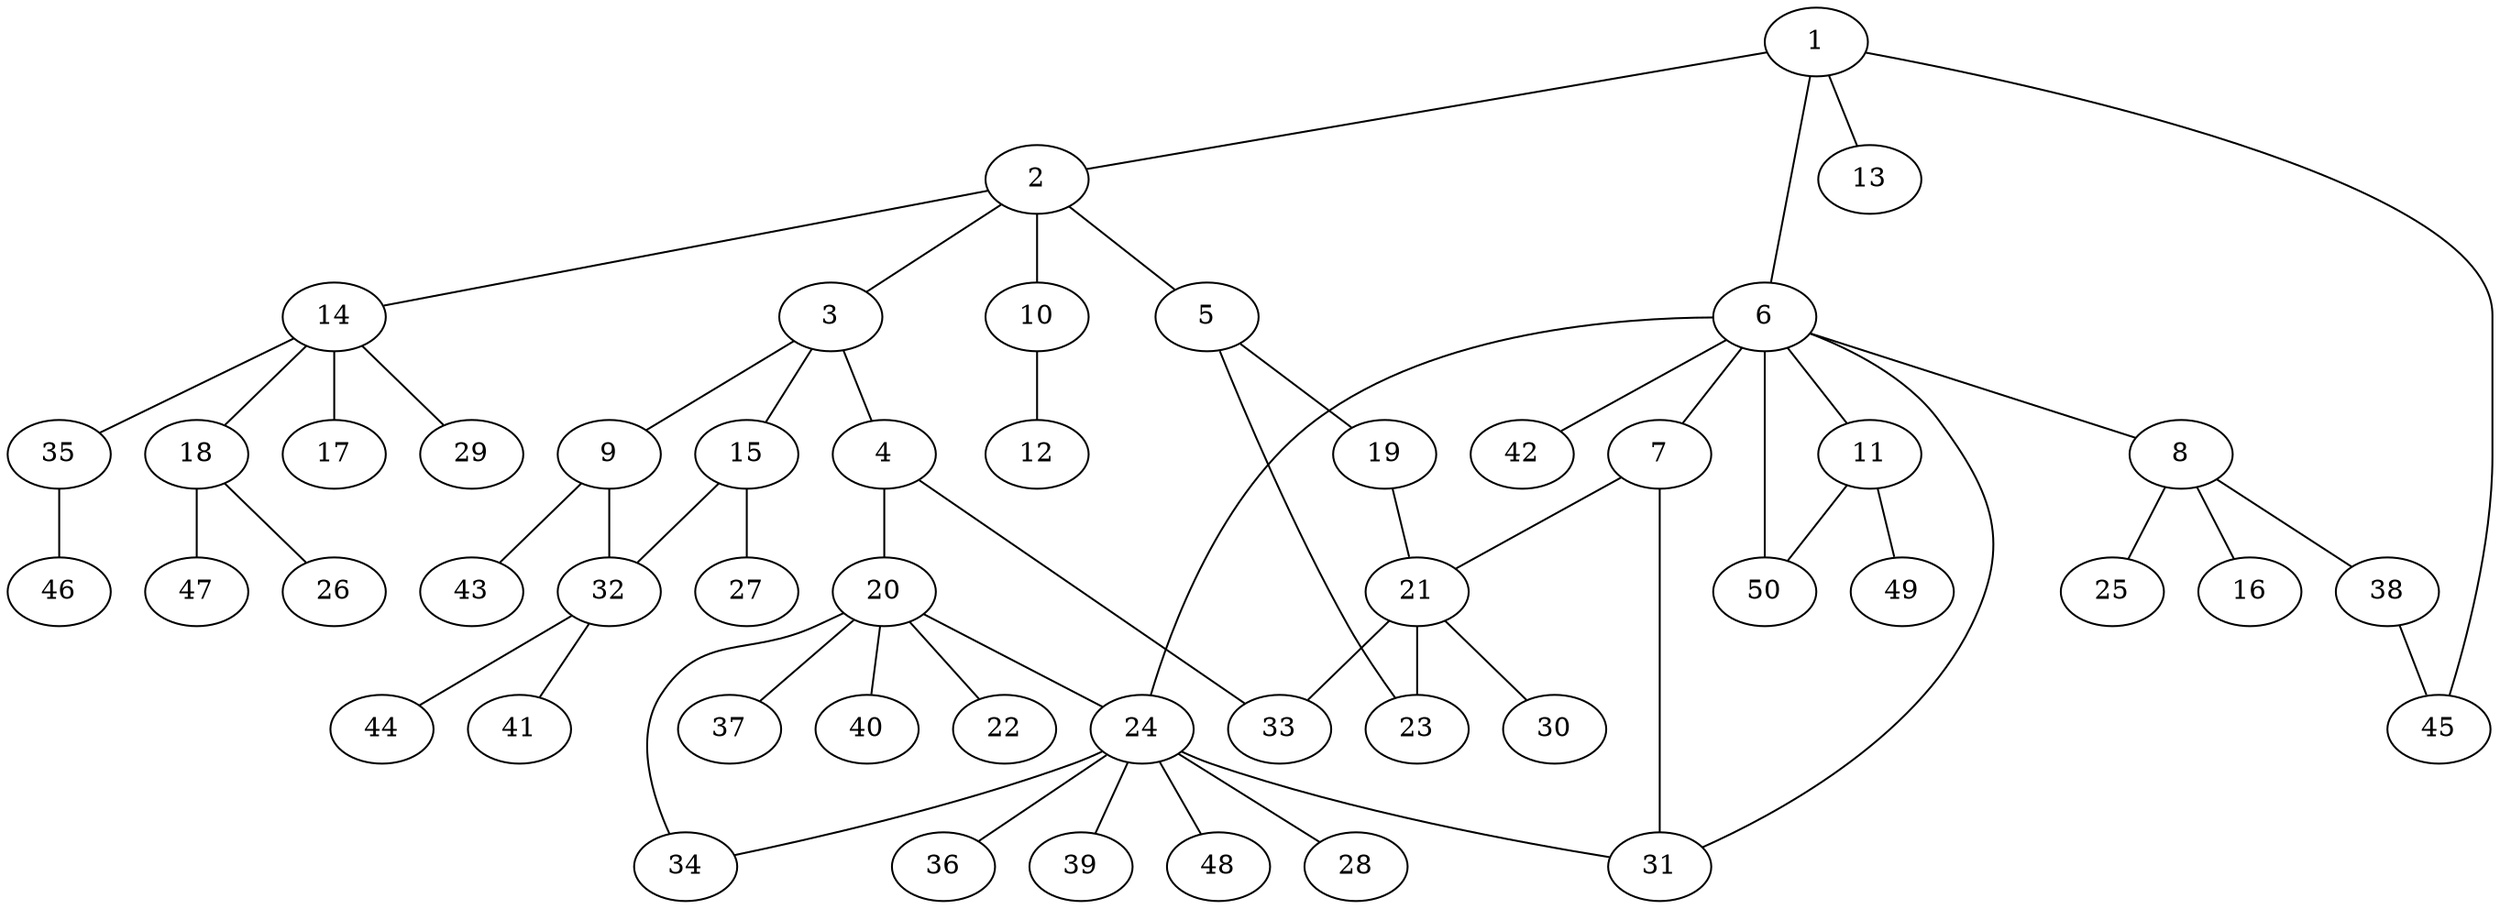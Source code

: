graph graphname {1--2
1--6
1--13
1--45
2--3
2--5
2--10
2--14
3--4
3--9
3--15
4--20
4--33
5--19
5--23
6--7
6--8
6--11
6--24
6--31
6--42
6--50
7--21
7--31
8--16
8--25
8--38
9--32
9--43
10--12
11--49
11--50
14--17
14--18
14--29
14--35
15--27
15--32
18--26
18--47
19--21
20--22
20--24
20--34
20--37
20--40
21--23
21--30
21--33
24--28
24--31
24--34
24--36
24--39
24--48
32--41
32--44
35--46
38--45
}